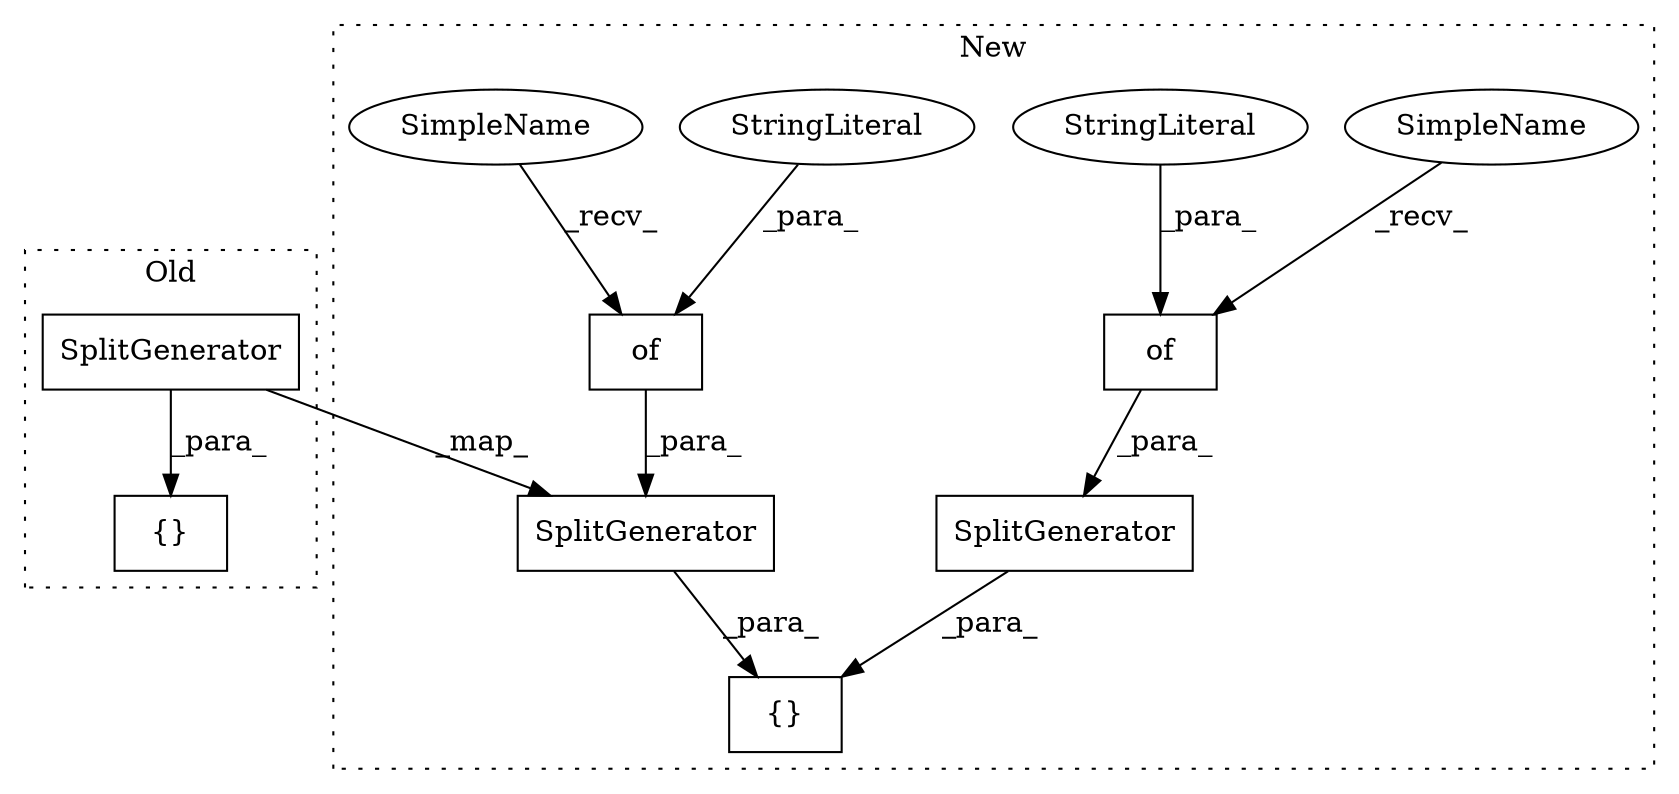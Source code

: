 digraph G {
subgraph cluster0 {
1 [label="SplitGenerator" a="32" s="2656,2737" l="15,1" shape="box"];
3 [label="{}" a="4" s="2498,2738" l="1,1" shape="box"];
label = "Old";
style="dotted";
}
subgraph cluster1 {
2 [label="SplitGenerator" a="32" s="2734,2906" l="15,1" shape="box"];
4 [label="of" a="32" s="2795,2905" l="3,1" shape="box"];
5 [label="StringLiteral" a="45" s="2798" l="10" shape="ellipse"];
6 [label="of" a="32" s="2587,2695" l="3,1" shape="box"];
7 [label="StringLiteral" a="45" s="2643" l="10" shape="ellipse"];
8 [label="SplitGenerator" a="32" s="2520,2696" l="15,1" shape="box"];
9 [label="{}" a="4" s="2270,2907" l="1,1" shape="box"];
10 [label="SimpleName" a="42" s="2791" l="3" shape="ellipse"];
11 [label="SimpleName" a="42" s="2583" l="3" shape="ellipse"];
label = "New";
style="dotted";
}
1 -> 2 [label="_map_"];
1 -> 3 [label="_para_"];
2 -> 9 [label="_para_"];
4 -> 2 [label="_para_"];
5 -> 4 [label="_para_"];
6 -> 8 [label="_para_"];
7 -> 6 [label="_para_"];
8 -> 9 [label="_para_"];
10 -> 4 [label="_recv_"];
11 -> 6 [label="_recv_"];
}